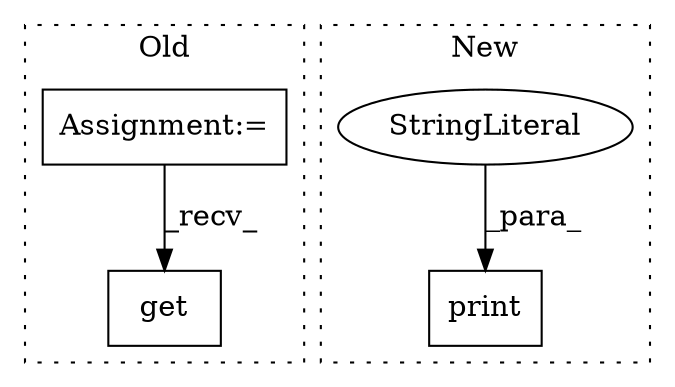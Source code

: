 digraph G {
subgraph cluster0 {
1 [label="get" a="32" s="4958,4964" l="4,1" shape="box"];
4 [label="Assignment:=" a="7" s="4903" l="1" shape="box"];
label = "Old";
style="dotted";
}
subgraph cluster1 {
2 [label="print" a="32" s="5063,5076" l="6,1" shape="box"];
3 [label="StringLiteral" a="45" s="5069" l="7" shape="ellipse"];
label = "New";
style="dotted";
}
3 -> 2 [label="_para_"];
4 -> 1 [label="_recv_"];
}